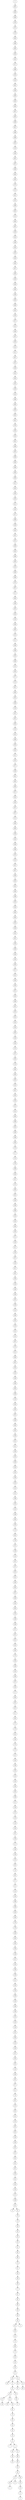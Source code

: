 digraph {
	0 [label=0]
	491 [label=491]
	490 [label=490]
	489 [label=489]
	479 [label=479]
	472 [label=472]
	476 [label=476]
	463 [label=463]
	486 [label=486]
	485 [label=485]
	484 [label=484]
	453 [label=453]
	477 [label=477]
	466 [label=466]
	444 [label=444]
	416 [label=416]
	381 [label=381]
	426 [label=426]
	480 [label=480]
	400 [label=400]
	460 [label=460]
	467 [label=467]
	462 [label=462]
	498 [label=498]
	497 [label=497]
	496 [label=496]
	488 [label=488]
	482 [label=482]
	478 [label=478]
	456 [label=456]
	481 [label=481]
	487 [label=487]
	468 [label=468]
	465 [label=465]
	455 [label=455]
	470 [label=470]
	475 [label=475]
	451 [label=451]
	473 [label=473]
	499 [label=499]
	492 [label=492]
	474 [label=474]
	464 [label=464]
	461 [label=461]
	429 [label=429]
	424 [label=424]
	446 [label=446]
	445 [label=445]
	435 [label=435]
	440 [label=440]
	495 [label=495]
	457 [label=457]
	493 [label=493]
	459 [label=459]
	458 [label=458]
	450 [label=450]
	438 [label=438]
	494 [label=494]
	469 [label=469]
	425 [label=425]
	418 [label=418]
	427 [label=427]
	413 [label=413]
	448 [label=448]
	447 [label=447]
	434 [label=434]
	414 [label=414]
	411 [label=411]
	407 [label=407]
	441 [label=441]
	439 [label=439]
	452 [label=452]
	454 [label=454]
	442 [label=442]
	428 [label=428]
	423 [label=423]
	399 [label=399]
	385 [label=385]
	393 [label=393]
	382 [label=382]
	401 [label=401]
	379 [label=379]
	334 [label=334]
	350 [label=350]
	391 [label=391]
	409 [label=409]
	402 [label=402]
	396 [label=396]
	390 [label=390]
	389 [label=389]
	384 [label=384]
	380 [label=380]
	437 [label=437]
	433 [label=433]
	430 [label=430]
	420 [label=420]
	421 [label=421]
	419 [label=419]
	417 [label=417]
	388 [label=388]
	449 [label=449]
	443 [label=443]
	431 [label=431]
	412 [label=412]
	408 [label=408]
	403 [label=403]
	398 [label=398]
	405 [label=405]
	410 [label=410]
	386 [label=386]
	366 [label=366]
	375 [label=375]
	397 [label=397]
	471 [label=471]
	483 [label=483]
	436 [label=436]
	432 [label=432]
	404 [label=404]
	376 [label=376]
	359 [label=359]
	392 [label=392]
	415 [label=415]
	371 [label=371]
	349 [label=349]
	346 [label=346]
	335 [label=335]
	368 [label=368]
	373 [label=373]
	354 [label=354]
	377 [label=377]
	374 [label=374]
	367 [label=367]
	365 [label=365]
	352 [label=352]
	369 [label=369]
	378 [label=378]
	347 [label=347]
	351 [label=351]
	395 [label=395]
	370 [label=370]
	422 [label=422]
	406 [label=406]
	304 [label=304]
	282 [label=282]
	311 [label=311]
	313 [label=313]
	317 [label=317]
	339 [label=339]
	361 [label=361]
	362 [label=362]
	364 [label=364]
	357 [label=357]
	355 [label=355]
	353 [label=353]
	337 [label=337]
	387 [label=387]
	372 [label=372]
	360 [label=360]
	383 [label=383]
	356 [label=356]
	343 [label=343]
	348 [label=348]
	336 [label=336]
	325 [label=325]
	310 [label=310]
	297 [label=297]
	307 [label=307]
	308 [label=308]
	303 [label=303]
	302 [label=302]
	280 [label=280]
	299 [label=299]
	333 [label=333]
	340 [label=340]
	363 [label=363]
	394 [label=394]
	345 [label=345]
	358 [label=358]
	342 [label=342]
	331 [label=331]
	329 [label=329]
	309 [label=309]
	290 [label=290]
	319 [label=319]
	330 [label=330]
	327 [label=327]
	322 [label=322]
	326 [label=326]
	328 [label=328]
	321 [label=321]
	293 [label=293]
	289 [label=289]
	341 [label=341]
	323 [label=323]
	332 [label=332]
	324 [label=324]
	316 [label=316]
	305 [label=305]
	240 [label=240]
	294 [label=294]
	273 [label=273]
	247 [label=247]
	295 [label=295]
	276 [label=276]
	285 [label=285]
	283 [label=283]
	262 [label=262]
	255 [label=255]
	287 [label=287]
	320 [label=320]
	318 [label=318]
	315 [label=315]
	314 [label=314]
	300 [label=300]
	286 [label=286]
	292 [label=292]
	298 [label=298]
	288 [label=288]
	284 [label=284]
	270 [label=270]
	277 [label=277]
	274 [label=274]
	279 [label=279]
	269 [label=269]
	260 [label=260]
	237 [label=237]
	272 [label=272]
	265 [label=265]
	261 [label=261]
	258 [label=258]
	239 [label=239]
	266 [label=266]
	234 [label=234]
	233 [label=233]
	264 [label=264]
	243 [label=243]
	211 [label=211]
	228 [label=228]
	227 [label=227]
	218 [label=218]
	207 [label=207]
	193 [label=193]
	257 [label=257]
	281 [label=281]
	256 [label=256]
	226 [label=226]
	246 [label=246]
	259 [label=259]
	252 [label=252]
	236 [label=236]
	214 [label=214]
	209 [label=209]
	225 [label=225]
	216 [label=216]
	222 [label=222]
	213 [label=213]
	267 [label=267]
	275 [label=275]
	312 [label=312]
	306 [label=306]
	301 [label=301]
	254 [label=254]
	245 [label=245]
	248 [label=248]
	338 [label=338]
	344 [label=344]
	296 [label=296]
	278 [label=278]
	250 [label=250]
	253 [label=253]
	291 [label=291]
	268 [label=268]
	263 [label=263]
	242 [label=242]
	249 [label=249]
	231 [label=231]
	221 [label=221]
	229 [label=229]
	223 [label=223]
	206 [label=206]
	230 [label=230]
	224 [label=224]
	238 [label=238]
	220 [label=220]
	215 [label=215]
	212 [label=212]
	188 [label=188]
	192 [label=192]
	210 [label=210]
	198 [label=198]
	204 [label=204]
	183 [label=183]
	175 [label=175]
	202 [label=202]
	178 [label=178]
	151 [label=151]
	138 [label=138]
	125 [label=125]
	167 [label=167]
	157 [label=157]
	232 [label=232]
	181 [label=181]
	190 [label=190]
	205 [label=205]
	201 [label=201]
	208 [label=208]
	244 [label=244]
	203 [label=203]
	219 [label=219]
	189 [label=189]
	199 [label=199]
	271 [label=271]
	251 [label=251]
	241 [label=241]
	235 [label=235]
	195 [label=195]
	173 [label=173]
	194 [label=194]
	166 [label=166]
	153 [label=153]
	160 [label=160]
	197 [label=197]
	185 [label=185]
	177 [label=177]
	200 [label=200]
	191 [label=191]
	187 [label=187]
	217 [label=217]
	182 [label=182]
	171 [label=171]
	170 [label=170]
	161 [label=161]
	144 [label=144]
	174 [label=174]
	172 [label=172]
	147 [label=147]
	145 [label=145]
	149 [label=149]
	132 [label=132]
	142 [label=142]
	133 [label=133]
	150 [label=150]
	162 [label=162]
	168 [label=168]
	127 [label=127]
	129 [label=129]
	112 [label=112]
	123 [label=123]
	116 [label=116]
	154 [label=154]
	95 [label=95]
	159 [label=159]
	117 [label=117]
	158 [label=158]
	128 [label=128]
	122 [label=122]
	89 [label=89]
	78 [label=78]
	60 [label=60]
	57 [label=57]
	52 [label=52]
	114 [label=114]
	134 [label=134]
	196 [label=196]
	186 [label=186]
	184 [label=184]
	180 [label=180]
	179 [label=179]
	176 [label=176]
	169 [label=169]
	165 [label=165]
	163 [label=163]
	156 [label=156]
	148 [label=148]
	137 [label=137]
	135 [label=135]
	139 [label=139]
	136 [label=136]
	121 [label=121]
	120 [label=120]
	119 [label=119]
	109 [label=109]
	126 [label=126]
	108 [label=108]
	146 [label=146]
	152 [label=152]
	143 [label=143]
	118 [label=118]
	141 [label=141]
	164 [label=164]
	155 [label=155]
	130 [label=130]
	107 [label=107]
	105 [label=105]
	98 [label=98]
	110 [label=110]
	100 [label=100]
	94 [label=94]
	97 [label=97]
	91 [label=91]
	79 [label=79]
	85 [label=85]
	115 [label=115]
	99 [label=99]
	131 [label=131]
	113 [label=113]
	80 [label=80]
	86 [label=86]
	140 [label=140]
	104 [label=104]
	101 [label=101]
	93 [label=93]
	88 [label=88]
	84 [label=84]
	92 [label=92]
	103 [label=103]
	64 [label=64]
	102 [label=102]
	124 [label=124]
	111 [label=111]
	106 [label=106]
	83 [label=83]
	71 [label=71]
	51 [label=51]
	76 [label=76]
	70 [label=70]
	58 [label=58]
	55 [label=55]
	54 [label=54]
	53 [label=53]
	41 [label=41]
	65 [label=65]
	69 [label=69]
	74 [label=74]
	87 [label=87]
	59 [label=59]
	49 [label=49]
	48 [label=48]
	77 [label=77]
	67 [label=67]
	82 [label=82]
	90 [label=90]
	39 [label=39]
	38 [label=38]
	43 [label=43]
	61 [label=61]
	46 [label=46]
	45 [label=45]
	75 [label=75]
	96 [label=96]
	72 [label=72]
	56 [label=56]
	28 [label=28]
	26 [label=26]
	27 [label=27]
	20 [label=20]
	34 [label=34]
	9 [label=9]
	21 [label=21]
	25 [label=25]
	47 [label=47]
	16 [label=16]
	15 [label=15]
	32 [label=32]
	19 [label=19]
	81 [label=81]
	73 [label=73]
	35 [label=35]
	24 [label=24]
	22 [label=22]
	13 [label=13]
	8 [label=8]
	7 [label=7]
	1 [label=1]
	44 [label=44]
	29 [label=29]
	23 [label=23]
	12 [label=12]
	68 [label=68]
	66 [label=66]
	50 [label=50]
	42 [label=42]
	37 [label=37]
	40 [label=40]
	2 [label=2]
	17 [label=17]
	36 [label=36]
	30 [label=30]
	10 [label=10]
	6 [label=6]
	3 [label=3]
	18 [label=18]
	62 [label=62]
	4 [label=4]
	11 [label=11]
	33 [label=33]
	31 [label=31]
	14 [label=14]
	63 [label=63]
	5 [label=5]
	0 -> 491
	491 -> 490
	490 -> 489
	489 -> 479
	479 -> 472
	472 -> 476
	476 -> 463
	463 -> 486
	486 -> 485
	485 -> 484
	484 -> 453
	453 -> 477
	477 -> 466
	466 -> 444
	444 -> 416
	416 -> 381
	381 -> 426
	426 -> 480
	480 -> 400
	400 -> 460
	460 -> 467
	467 -> 462
	462 -> 498
	498 -> 497
	497 -> 496
	496 -> 488
	488 -> 482
	482 -> 478
	478 -> 456
	456 -> 481
	481 -> 487
	487 -> 468
	468 -> 465
	465 -> 455
	455 -> 470
	470 -> 475
	475 -> 451
	451 -> 473
	473 -> 499
	499 -> 492
	492 -> 474
	474 -> 464
	464 -> 461
	461 -> 429
	429 -> 424
	424 -> 446
	446 -> 445
	445 -> 435
	435 -> 440
	440 -> 495
	495 -> 457
	457 -> 493
	493 -> 459
	459 -> 458
	458 -> 450
	450 -> 438
	438 -> 494
	494 -> 469
	469 -> 425
	425 -> 418
	418 -> 427
	427 -> 413
	413 -> 448
	448 -> 447
	447 -> 434
	434 -> 414
	414 -> 411
	411 -> 407
	407 -> 441
	441 -> 439
	439 -> 452
	452 -> 454
	454 -> 442
	442 -> 428
	428 -> 423
	423 -> 399
	399 -> 385
	385 -> 393
	393 -> 382
	382 -> 401
	401 -> 379
	379 -> 334
	334 -> 350
	350 -> 391
	391 -> 409
	409 -> 402
	402 -> 396
	396 -> 390
	390 -> 389
	389 -> 384
	384 -> 380
	380 -> 437
	437 -> 433
	433 -> 430
	430 -> 420
	420 -> 421
	421 -> 419
	419 -> 417
	417 -> 388
	388 -> 449
	449 -> 443
	443 -> 431
	431 -> 412
	412 -> 408
	408 -> 403
	403 -> 398
	398 -> 405
	405 -> 410
	410 -> 386
	386 -> 366
	366 -> 375
	375 -> 397
	397 -> 471
	471 -> 483
	483 -> 436
	436 -> 432
	432 -> 404
	404 -> 376
	376 -> 359
	359 -> 392
	392 -> 415
	415 -> 371
	371 -> 349
	349 -> 346
	346 -> 335
	335 -> 368
	368 -> 373
	373 -> 354
	354 -> 377
	377 -> 374
	374 -> 367
	367 -> 365
	365 -> 352
	352 -> 369
	369 -> 378
	378 -> 347
	347 -> 351
	351 -> 395
	395 -> 370
	370 -> 422
	422 -> 406
	406 -> 304
	304 -> 282
	282 -> 311
	311 -> 313
	313 -> 317
	317 -> 339
	339 -> 361
	361 -> 362
	362 -> 364
	364 -> 357
	357 -> 355
	355 -> 353
	353 -> 337
	337 -> 387
	387 -> 372
	372 -> 360
	360 -> 383
	383 -> 356
	356 -> 343
	343 -> 348
	348 -> 336
	336 -> 325
	325 -> 310
	310 -> 297
	297 -> 307
	307 -> 308
	308 -> 303
	303 -> 302
	302 -> 280
	280 -> 299
	299 -> 333
	333 -> 340
	340 -> 363
	363 -> 394
	394 -> 345
	345 -> 358
	358 -> 342
	342 -> 331
	331 -> 329
	329 -> 309
	309 -> 290
	290 -> 319
	319 -> 330
	330 -> 327
	327 -> 322
	322 -> 326
	326 -> 328
	328 -> 321
	321 -> 293
	293 -> 289
	289 -> 341
	341 -> 323
	323 -> 332
	332 -> 324
	324 -> 316
	316 -> 305
	305 -> 240
	240 -> 294
	294 -> 273
	273 -> 247
	247 -> 295
	295 -> 276
	276 -> 285
	285 -> 283
	283 -> 262
	262 -> 255
	255 -> 287
	287 -> 320
	320 -> 318
	318 -> 315
	315 -> 314
	314 -> 300
	300 -> 286
	286 -> 292
	292 -> 298
	298 -> 288
	288 -> 284
	284 -> 270
	270 -> 277
	277 -> 274
	274 -> 279
	279 -> 269
	269 -> 260
	260 -> 237
	237 -> 272
	272 -> 265
	265 -> 261
	261 -> 258
	258 -> 239
	239 -> 266
	266 -> 234
	234 -> 233
	233 -> 264
	264 -> 243
	243 -> 211
	211 -> 228
	228 -> 227
	227 -> 218
	218 -> 207
	207 -> 193
	193 -> 257
	257 -> 281
	281 -> 256
	256 -> 226
	226 -> 246
	246 -> 259
	259 -> 252
	252 -> 236
	236 -> 214
	214 -> 209
	209 -> 225
	225 -> 216
	216 -> 222
	222 -> 213
	213 -> 267
	267 -> 275
	275 -> 312
	312 -> 306
	306 -> 301
	301 -> 254
	254 -> 245
	245 -> 248
	248 -> 338
	338 -> 344
	344 -> 296
	296 -> 278
	278 -> 250
	250 -> 253
	253 -> 291
	291 -> 268
	268 -> 263
	263 -> 242
	242 -> 249
	249 -> 231
	231 -> 221
	221 -> 229
	229 -> 223
	223 -> 206
	206 -> 230
	230 -> 224
	224 -> 238
	238 -> 220
	220 -> 215
	215 -> 212
	212 -> 188
	188 -> 192
	192 -> 210
	210 -> 198
	198 -> 204
	204 -> 183
	183 -> 175
	175 -> 202
	202 -> 178
	178 -> 151
	151 -> 138
	138 -> 125
	125 -> 167
	167 -> 157
	157 -> 232
	232 -> 181
	181 -> 190
	190 -> 205
	205 -> 201
	201 -> 208
	208 -> 244
	244 -> 203
	203 -> 219
	219 -> 189
	189 -> 199
	199 -> 271
	271 -> 251
	251 -> 241
	241 -> 235
	235 -> 195
	195 -> 173
	173 -> 194
	194 -> 166
	166 -> 153
	153 -> 160
	160 -> 197
	197 -> 185
	185 -> 177
	177 -> 200
	200 -> 191
	191 -> 187
	187 -> 217
	217 -> 182
	182 -> 171
	171 -> 170
	170 -> 161
	161 -> 144
	144 -> 174
	174 -> 172
	172 -> 147
	147 -> 145
	145 -> 149
	149 -> 132
	132 -> 142
	142 -> 133
	133 -> 150
	150 -> 162
	162 -> 168
	168 -> 127
	127 -> 129
	129 -> 112
	112 -> 123
	123 -> 116
	116 -> 154
	154 -> 95
	95 -> 159
	159 -> 117
	117 -> 158
	158 -> 128
	128 -> 122
	122 -> 89
	89 -> 78
	78 -> 60
	60 -> 57
	57 -> 52
	52 -> 114
	114 -> 134
	134 -> 196
	196 -> 186
	186 -> 184
	184 -> 180
	180 -> 179
	179 -> 176
	176 -> 169
	169 -> 165
	165 -> 163
	163 -> 156
	156 -> 148
	148 -> 137
	137 -> 135
	135 -> 139
	139 -> 136
	136 -> 121
	121 -> 120
	120 -> 119
	119 -> 109
	109 -> 126
	126 -> 108
	108 -> 146
	146 -> 152
	152 -> 143
	143 -> 118
	118 -> 141
	141 -> 164
	164 -> 155
	155 -> 130
	130 -> 107
	107 -> 105
	105 -> 98
	98 -> 110
	110 -> 100
	100 -> 94
	94 -> 97
	97 -> 91
	91 -> 79
	79 -> 85
	85 -> 115
	115 -> 99
	99 -> 131
	131 -> 113
	113 -> 80
	80 -> 86
	86 -> 140
	140 -> 104
	104 -> 101
	101 -> 93
	93 -> 88
	88 -> 84
	84 -> 92
	92 -> 103
	103 -> 64
	64 -> 102
	102 -> 124
	124 -> 111
	111 -> 106
	106 -> 83
	83 -> 71
	83 -> 51
	51 -> 76
	76 -> 70
	70 -> 58
	58 -> 55
	55 -> 54
	54 -> 53
	53 -> 41
	41 -> 65
	65 -> 69
	69 -> 74
	74 -> 87
	87 -> 59
	59 -> 49
	49 -> 48
	48 -> 77
	77 -> 67
	67 -> 82
	82 -> 90
	90 -> 39
	39 -> 38
	38 -> 43
	43 -> 61
	61 -> 46
	46 -> 45
	45 -> 75
	75 -> 96
	96 -> 72
	72 -> 56
	56 -> 28
	28 -> 26
	26 -> 27
	27 -> 20
	20 -> 34
	20 -> 9
	9 -> 21
	21 -> 25
	25 -> 47
	47 -> 16
	25 -> 15
	15 -> 32
	15 -> 19
	19 -> 81
	81 -> 73
	73 -> 35
	35 -> 24
	24 -> 22
	22 -> 13
	13 -> 8
	8 -> 7
	8 -> 1
	1 -> 44
	44 -> 29
	29 -> 23
	1 -> 12
	12 -> 68
	68 -> 66
	66 -> 50
	50 -> 42
	42 -> 37
	37 -> 40
	40 -> 2
	37 -> 17
	42 -> 36
	36 -> 30
	30 -> 10
	10 -> 6
	6 -> 3
	21 -> 18
	18 -> 62
	62 -> 4
	27 -> 11
	11 -> 33
	33 -> 31
	11 -> 14
	14 -> 63
	43 -> 5
}
